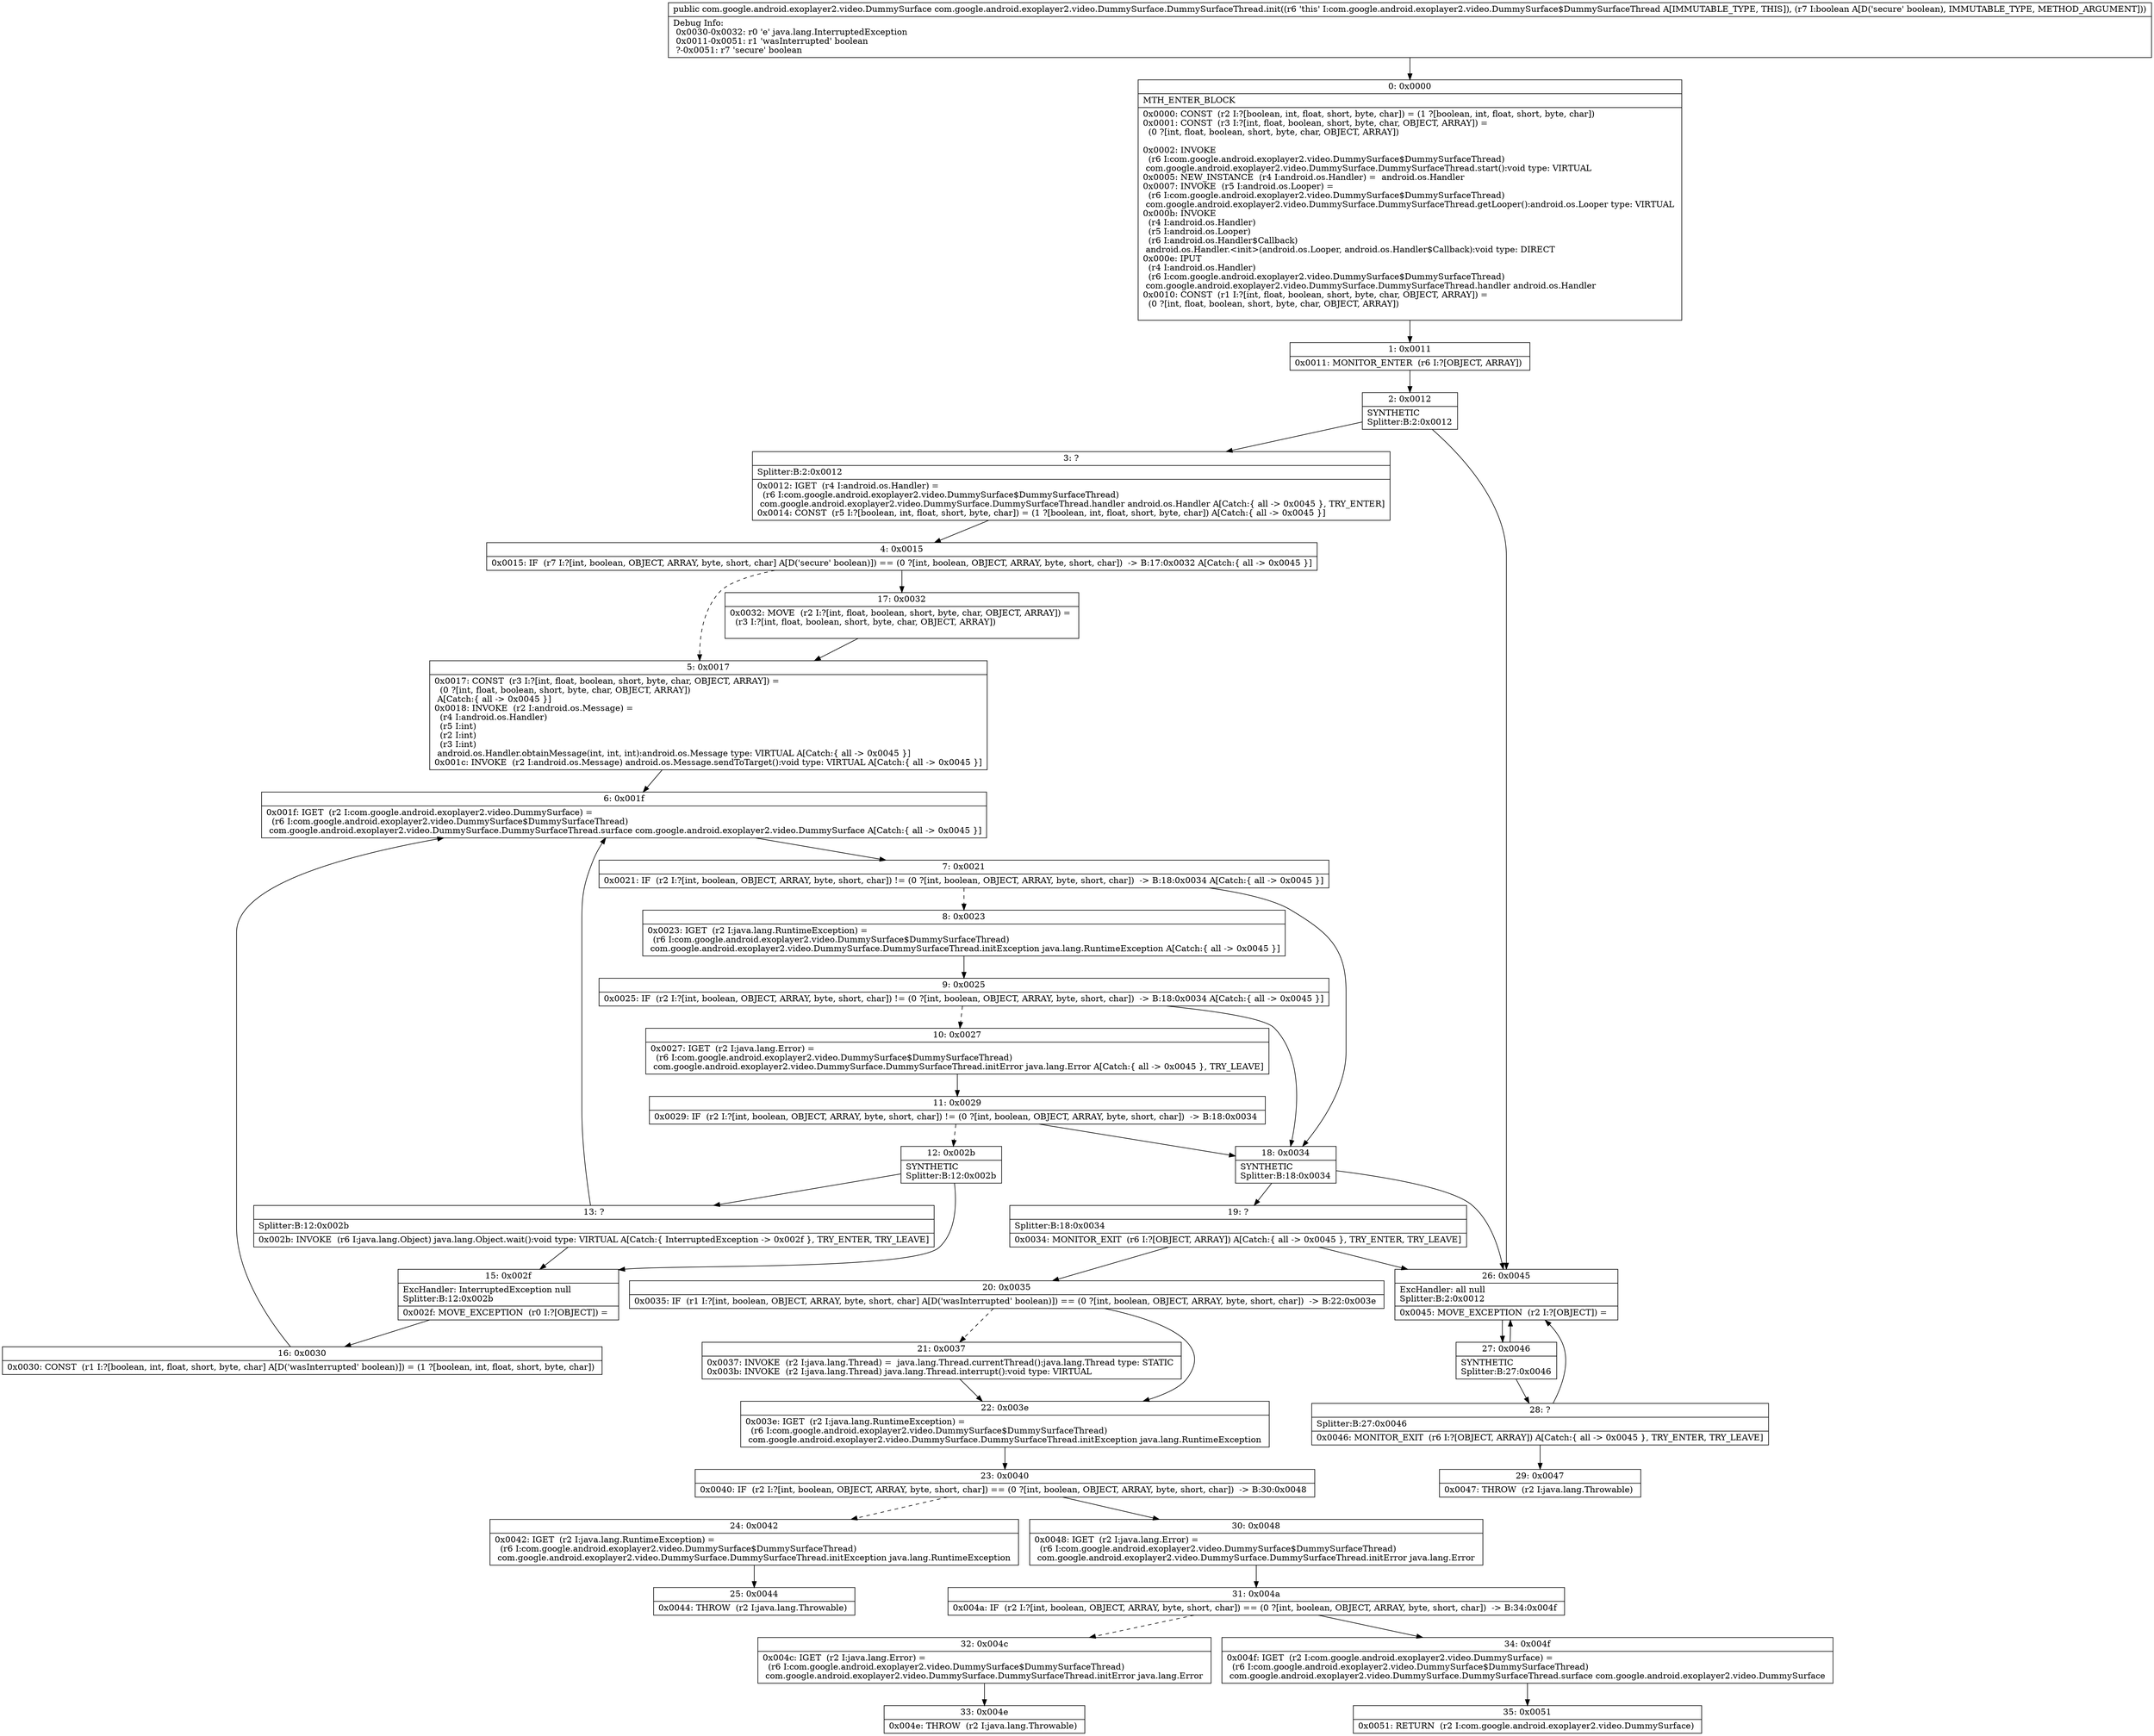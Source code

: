 digraph "CFG forcom.google.android.exoplayer2.video.DummySurface.DummySurfaceThread.init(Z)Lcom\/google\/android\/exoplayer2\/video\/DummySurface;" {
Node_0 [shape=record,label="{0\:\ 0x0000|MTH_ENTER_BLOCK\l|0x0000: CONST  (r2 I:?[boolean, int, float, short, byte, char]) = (1 ?[boolean, int, float, short, byte, char]) \l0x0001: CONST  (r3 I:?[int, float, boolean, short, byte, char, OBJECT, ARRAY]) = \l  (0 ?[int, float, boolean, short, byte, char, OBJECT, ARRAY])\l \l0x0002: INVOKE  \l  (r6 I:com.google.android.exoplayer2.video.DummySurface$DummySurfaceThread)\l com.google.android.exoplayer2.video.DummySurface.DummySurfaceThread.start():void type: VIRTUAL \l0x0005: NEW_INSTANCE  (r4 I:android.os.Handler) =  android.os.Handler \l0x0007: INVOKE  (r5 I:android.os.Looper) = \l  (r6 I:com.google.android.exoplayer2.video.DummySurface$DummySurfaceThread)\l com.google.android.exoplayer2.video.DummySurface.DummySurfaceThread.getLooper():android.os.Looper type: VIRTUAL \l0x000b: INVOKE  \l  (r4 I:android.os.Handler)\l  (r5 I:android.os.Looper)\l  (r6 I:android.os.Handler$Callback)\l android.os.Handler.\<init\>(android.os.Looper, android.os.Handler$Callback):void type: DIRECT \l0x000e: IPUT  \l  (r4 I:android.os.Handler)\l  (r6 I:com.google.android.exoplayer2.video.DummySurface$DummySurfaceThread)\l com.google.android.exoplayer2.video.DummySurface.DummySurfaceThread.handler android.os.Handler \l0x0010: CONST  (r1 I:?[int, float, boolean, short, byte, char, OBJECT, ARRAY]) = \l  (0 ?[int, float, boolean, short, byte, char, OBJECT, ARRAY])\l \l}"];
Node_1 [shape=record,label="{1\:\ 0x0011|0x0011: MONITOR_ENTER  (r6 I:?[OBJECT, ARRAY]) \l}"];
Node_2 [shape=record,label="{2\:\ 0x0012|SYNTHETIC\lSplitter:B:2:0x0012\l}"];
Node_3 [shape=record,label="{3\:\ ?|Splitter:B:2:0x0012\l|0x0012: IGET  (r4 I:android.os.Handler) = \l  (r6 I:com.google.android.exoplayer2.video.DummySurface$DummySurfaceThread)\l com.google.android.exoplayer2.video.DummySurface.DummySurfaceThread.handler android.os.Handler A[Catch:\{ all \-\> 0x0045 \}, TRY_ENTER]\l0x0014: CONST  (r5 I:?[boolean, int, float, short, byte, char]) = (1 ?[boolean, int, float, short, byte, char]) A[Catch:\{ all \-\> 0x0045 \}]\l}"];
Node_4 [shape=record,label="{4\:\ 0x0015|0x0015: IF  (r7 I:?[int, boolean, OBJECT, ARRAY, byte, short, char] A[D('secure' boolean)]) == (0 ?[int, boolean, OBJECT, ARRAY, byte, short, char])  \-\> B:17:0x0032 A[Catch:\{ all \-\> 0x0045 \}]\l}"];
Node_5 [shape=record,label="{5\:\ 0x0017|0x0017: CONST  (r3 I:?[int, float, boolean, short, byte, char, OBJECT, ARRAY]) = \l  (0 ?[int, float, boolean, short, byte, char, OBJECT, ARRAY])\l A[Catch:\{ all \-\> 0x0045 \}]\l0x0018: INVOKE  (r2 I:android.os.Message) = \l  (r4 I:android.os.Handler)\l  (r5 I:int)\l  (r2 I:int)\l  (r3 I:int)\l android.os.Handler.obtainMessage(int, int, int):android.os.Message type: VIRTUAL A[Catch:\{ all \-\> 0x0045 \}]\l0x001c: INVOKE  (r2 I:android.os.Message) android.os.Message.sendToTarget():void type: VIRTUAL A[Catch:\{ all \-\> 0x0045 \}]\l}"];
Node_6 [shape=record,label="{6\:\ 0x001f|0x001f: IGET  (r2 I:com.google.android.exoplayer2.video.DummySurface) = \l  (r6 I:com.google.android.exoplayer2.video.DummySurface$DummySurfaceThread)\l com.google.android.exoplayer2.video.DummySurface.DummySurfaceThread.surface com.google.android.exoplayer2.video.DummySurface A[Catch:\{ all \-\> 0x0045 \}]\l}"];
Node_7 [shape=record,label="{7\:\ 0x0021|0x0021: IF  (r2 I:?[int, boolean, OBJECT, ARRAY, byte, short, char]) != (0 ?[int, boolean, OBJECT, ARRAY, byte, short, char])  \-\> B:18:0x0034 A[Catch:\{ all \-\> 0x0045 \}]\l}"];
Node_8 [shape=record,label="{8\:\ 0x0023|0x0023: IGET  (r2 I:java.lang.RuntimeException) = \l  (r6 I:com.google.android.exoplayer2.video.DummySurface$DummySurfaceThread)\l com.google.android.exoplayer2.video.DummySurface.DummySurfaceThread.initException java.lang.RuntimeException A[Catch:\{ all \-\> 0x0045 \}]\l}"];
Node_9 [shape=record,label="{9\:\ 0x0025|0x0025: IF  (r2 I:?[int, boolean, OBJECT, ARRAY, byte, short, char]) != (0 ?[int, boolean, OBJECT, ARRAY, byte, short, char])  \-\> B:18:0x0034 A[Catch:\{ all \-\> 0x0045 \}]\l}"];
Node_10 [shape=record,label="{10\:\ 0x0027|0x0027: IGET  (r2 I:java.lang.Error) = \l  (r6 I:com.google.android.exoplayer2.video.DummySurface$DummySurfaceThread)\l com.google.android.exoplayer2.video.DummySurface.DummySurfaceThread.initError java.lang.Error A[Catch:\{ all \-\> 0x0045 \}, TRY_LEAVE]\l}"];
Node_11 [shape=record,label="{11\:\ 0x0029|0x0029: IF  (r2 I:?[int, boolean, OBJECT, ARRAY, byte, short, char]) != (0 ?[int, boolean, OBJECT, ARRAY, byte, short, char])  \-\> B:18:0x0034 \l}"];
Node_12 [shape=record,label="{12\:\ 0x002b|SYNTHETIC\lSplitter:B:12:0x002b\l}"];
Node_13 [shape=record,label="{13\:\ ?|Splitter:B:12:0x002b\l|0x002b: INVOKE  (r6 I:java.lang.Object) java.lang.Object.wait():void type: VIRTUAL A[Catch:\{ InterruptedException \-\> 0x002f \}, TRY_ENTER, TRY_LEAVE]\l}"];
Node_15 [shape=record,label="{15\:\ 0x002f|ExcHandler: InterruptedException null\lSplitter:B:12:0x002b\l|0x002f: MOVE_EXCEPTION  (r0 I:?[OBJECT]) =  \l}"];
Node_16 [shape=record,label="{16\:\ 0x0030|0x0030: CONST  (r1 I:?[boolean, int, float, short, byte, char] A[D('wasInterrupted' boolean)]) = (1 ?[boolean, int, float, short, byte, char]) \l}"];
Node_17 [shape=record,label="{17\:\ 0x0032|0x0032: MOVE  (r2 I:?[int, float, boolean, short, byte, char, OBJECT, ARRAY]) = \l  (r3 I:?[int, float, boolean, short, byte, char, OBJECT, ARRAY])\l \l}"];
Node_18 [shape=record,label="{18\:\ 0x0034|SYNTHETIC\lSplitter:B:18:0x0034\l}"];
Node_19 [shape=record,label="{19\:\ ?|Splitter:B:18:0x0034\l|0x0034: MONITOR_EXIT  (r6 I:?[OBJECT, ARRAY]) A[Catch:\{ all \-\> 0x0045 \}, TRY_ENTER, TRY_LEAVE]\l}"];
Node_20 [shape=record,label="{20\:\ 0x0035|0x0035: IF  (r1 I:?[int, boolean, OBJECT, ARRAY, byte, short, char] A[D('wasInterrupted' boolean)]) == (0 ?[int, boolean, OBJECT, ARRAY, byte, short, char])  \-\> B:22:0x003e \l}"];
Node_21 [shape=record,label="{21\:\ 0x0037|0x0037: INVOKE  (r2 I:java.lang.Thread) =  java.lang.Thread.currentThread():java.lang.Thread type: STATIC \l0x003b: INVOKE  (r2 I:java.lang.Thread) java.lang.Thread.interrupt():void type: VIRTUAL \l}"];
Node_22 [shape=record,label="{22\:\ 0x003e|0x003e: IGET  (r2 I:java.lang.RuntimeException) = \l  (r6 I:com.google.android.exoplayer2.video.DummySurface$DummySurfaceThread)\l com.google.android.exoplayer2.video.DummySurface.DummySurfaceThread.initException java.lang.RuntimeException \l}"];
Node_23 [shape=record,label="{23\:\ 0x0040|0x0040: IF  (r2 I:?[int, boolean, OBJECT, ARRAY, byte, short, char]) == (0 ?[int, boolean, OBJECT, ARRAY, byte, short, char])  \-\> B:30:0x0048 \l}"];
Node_24 [shape=record,label="{24\:\ 0x0042|0x0042: IGET  (r2 I:java.lang.RuntimeException) = \l  (r6 I:com.google.android.exoplayer2.video.DummySurface$DummySurfaceThread)\l com.google.android.exoplayer2.video.DummySurface.DummySurfaceThread.initException java.lang.RuntimeException \l}"];
Node_25 [shape=record,label="{25\:\ 0x0044|0x0044: THROW  (r2 I:java.lang.Throwable) \l}"];
Node_26 [shape=record,label="{26\:\ 0x0045|ExcHandler: all null\lSplitter:B:2:0x0012\l|0x0045: MOVE_EXCEPTION  (r2 I:?[OBJECT]) =  \l}"];
Node_27 [shape=record,label="{27\:\ 0x0046|SYNTHETIC\lSplitter:B:27:0x0046\l}"];
Node_28 [shape=record,label="{28\:\ ?|Splitter:B:27:0x0046\l|0x0046: MONITOR_EXIT  (r6 I:?[OBJECT, ARRAY]) A[Catch:\{ all \-\> 0x0045 \}, TRY_ENTER, TRY_LEAVE]\l}"];
Node_29 [shape=record,label="{29\:\ 0x0047|0x0047: THROW  (r2 I:java.lang.Throwable) \l}"];
Node_30 [shape=record,label="{30\:\ 0x0048|0x0048: IGET  (r2 I:java.lang.Error) = \l  (r6 I:com.google.android.exoplayer2.video.DummySurface$DummySurfaceThread)\l com.google.android.exoplayer2.video.DummySurface.DummySurfaceThread.initError java.lang.Error \l}"];
Node_31 [shape=record,label="{31\:\ 0x004a|0x004a: IF  (r2 I:?[int, boolean, OBJECT, ARRAY, byte, short, char]) == (0 ?[int, boolean, OBJECT, ARRAY, byte, short, char])  \-\> B:34:0x004f \l}"];
Node_32 [shape=record,label="{32\:\ 0x004c|0x004c: IGET  (r2 I:java.lang.Error) = \l  (r6 I:com.google.android.exoplayer2.video.DummySurface$DummySurfaceThread)\l com.google.android.exoplayer2.video.DummySurface.DummySurfaceThread.initError java.lang.Error \l}"];
Node_33 [shape=record,label="{33\:\ 0x004e|0x004e: THROW  (r2 I:java.lang.Throwable) \l}"];
Node_34 [shape=record,label="{34\:\ 0x004f|0x004f: IGET  (r2 I:com.google.android.exoplayer2.video.DummySurface) = \l  (r6 I:com.google.android.exoplayer2.video.DummySurface$DummySurfaceThread)\l com.google.android.exoplayer2.video.DummySurface.DummySurfaceThread.surface com.google.android.exoplayer2.video.DummySurface \l}"];
Node_35 [shape=record,label="{35\:\ 0x0051|0x0051: RETURN  (r2 I:com.google.android.exoplayer2.video.DummySurface) \l}"];
MethodNode[shape=record,label="{public com.google.android.exoplayer2.video.DummySurface com.google.android.exoplayer2.video.DummySurface.DummySurfaceThread.init((r6 'this' I:com.google.android.exoplayer2.video.DummySurface$DummySurfaceThread A[IMMUTABLE_TYPE, THIS]), (r7 I:boolean A[D('secure' boolean), IMMUTABLE_TYPE, METHOD_ARGUMENT]))  | Debug Info:\l  0x0030\-0x0032: r0 'e' java.lang.InterruptedException\l  0x0011\-0x0051: r1 'wasInterrupted' boolean\l  ?\-0x0051: r7 'secure' boolean\l}"];
MethodNode -> Node_0;
Node_0 -> Node_1;
Node_1 -> Node_2;
Node_2 -> Node_3;
Node_2 -> Node_26;
Node_3 -> Node_4;
Node_4 -> Node_5[style=dashed];
Node_4 -> Node_17;
Node_5 -> Node_6;
Node_6 -> Node_7;
Node_7 -> Node_8[style=dashed];
Node_7 -> Node_18;
Node_8 -> Node_9;
Node_9 -> Node_10[style=dashed];
Node_9 -> Node_18;
Node_10 -> Node_11;
Node_11 -> Node_12[style=dashed];
Node_11 -> Node_18;
Node_12 -> Node_13;
Node_12 -> Node_15;
Node_13 -> Node_15;
Node_13 -> Node_6;
Node_15 -> Node_16;
Node_16 -> Node_6;
Node_17 -> Node_5;
Node_18 -> Node_19;
Node_18 -> Node_26;
Node_19 -> Node_20;
Node_19 -> Node_26;
Node_20 -> Node_21[style=dashed];
Node_20 -> Node_22;
Node_21 -> Node_22;
Node_22 -> Node_23;
Node_23 -> Node_24[style=dashed];
Node_23 -> Node_30;
Node_24 -> Node_25;
Node_26 -> Node_27;
Node_27 -> Node_28;
Node_27 -> Node_26;
Node_28 -> Node_29;
Node_28 -> Node_26;
Node_30 -> Node_31;
Node_31 -> Node_32[style=dashed];
Node_31 -> Node_34;
Node_32 -> Node_33;
Node_34 -> Node_35;
}

